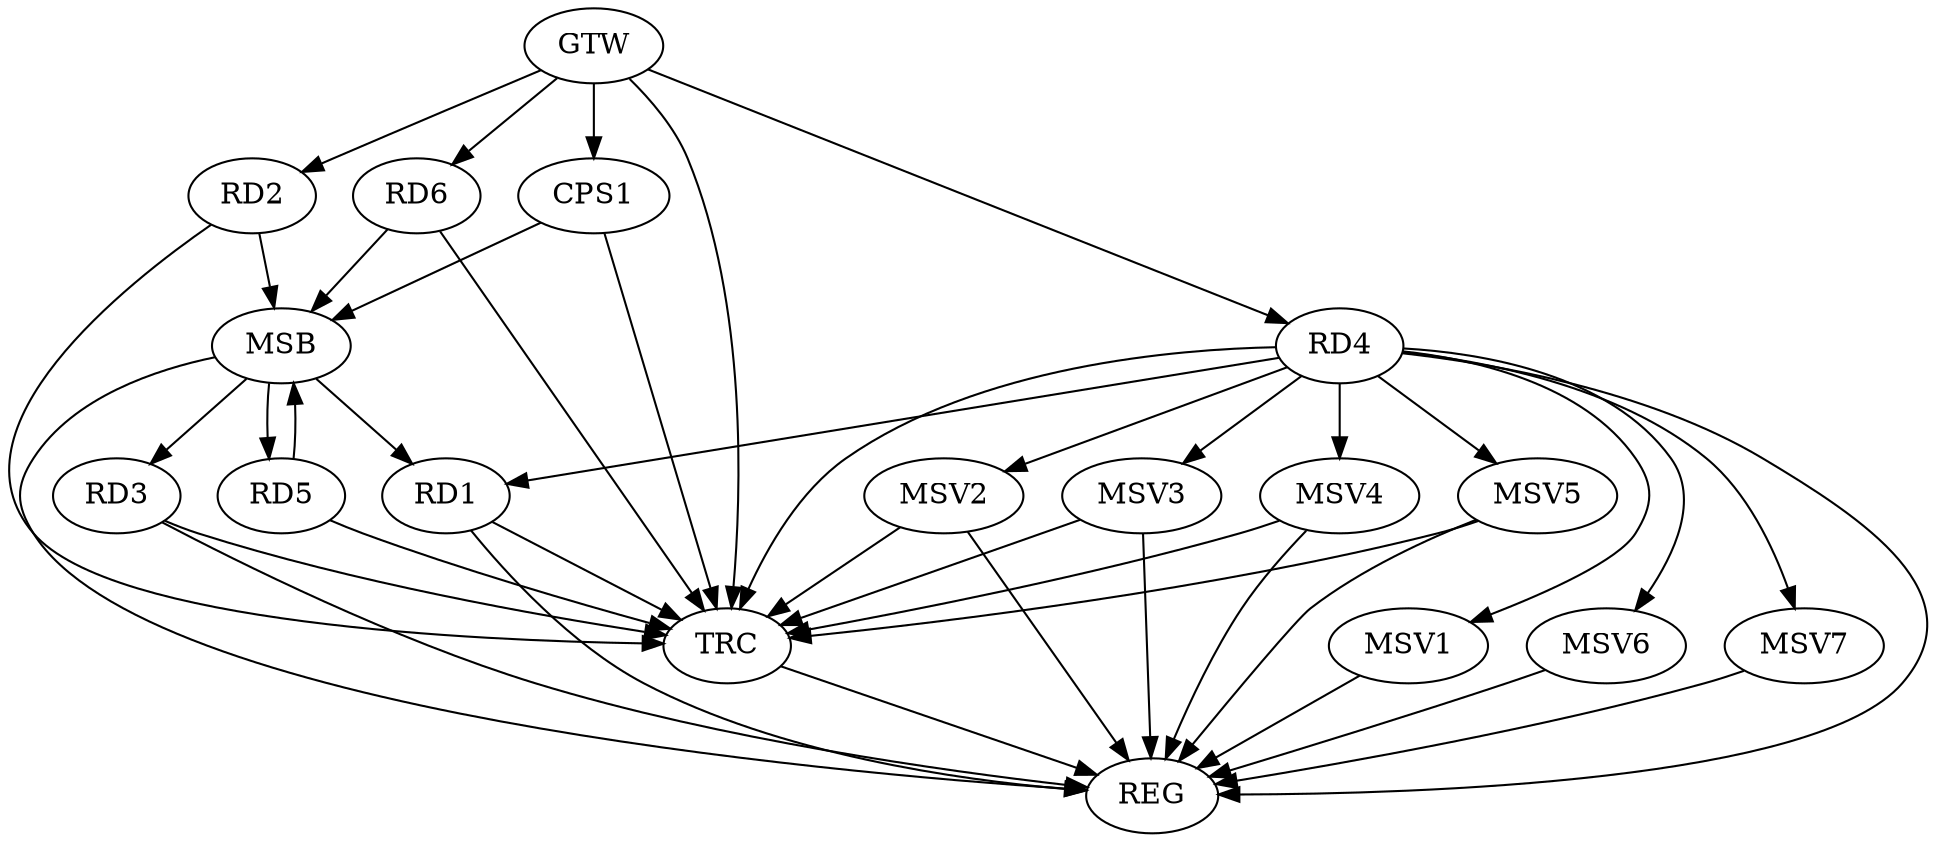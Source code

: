 strict digraph G {
  RD1 [ label="RD1" ];
  RD2 [ label="RD2" ];
  RD3 [ label="RD3" ];
  RD4 [ label="RD4" ];
  RD5 [ label="RD5" ];
  RD6 [ label="RD6" ];
  CPS1 [ label="CPS1" ];
  GTW [ label="GTW" ];
  REG [ label="REG" ];
  MSB [ label="MSB" ];
  TRC [ label="TRC" ];
  MSV1 [ label="MSV1" ];
  MSV2 [ label="MSV2" ];
  MSV3 [ label="MSV3" ];
  MSV4 [ label="MSV4" ];
  MSV5 [ label="MSV5" ];
  MSV6 [ label="MSV6" ];
  MSV7 [ label="MSV7" ];
  RD4 -> RD1;
  GTW -> RD2;
  GTW -> RD4;
  GTW -> RD6;
  GTW -> CPS1;
  RD1 -> REG;
  RD3 -> REG;
  RD4 -> REG;
  RD2 -> MSB;
  MSB -> RD3;
  MSB -> REG;
  RD5 -> MSB;
  RD6 -> MSB;
  CPS1 -> MSB;
  MSB -> RD1;
  MSB -> RD5;
  RD1 -> TRC;
  RD2 -> TRC;
  RD3 -> TRC;
  RD4 -> TRC;
  RD5 -> TRC;
  RD6 -> TRC;
  CPS1 -> TRC;
  GTW -> TRC;
  TRC -> REG;
  RD4 -> MSV1;
  MSV1 -> REG;
  RD4 -> MSV2;
  MSV2 -> REG;
  MSV2 -> TRC;
  RD4 -> MSV3;
  MSV3 -> REG;
  MSV3 -> TRC;
  RD4 -> MSV4;
  MSV4 -> REG;
  MSV4 -> TRC;
  RD4 -> MSV5;
  MSV5 -> REG;
  MSV5 -> TRC;
  RD4 -> MSV6;
  RD4 -> MSV7;
  MSV6 -> REG;
  MSV7 -> REG;
}
